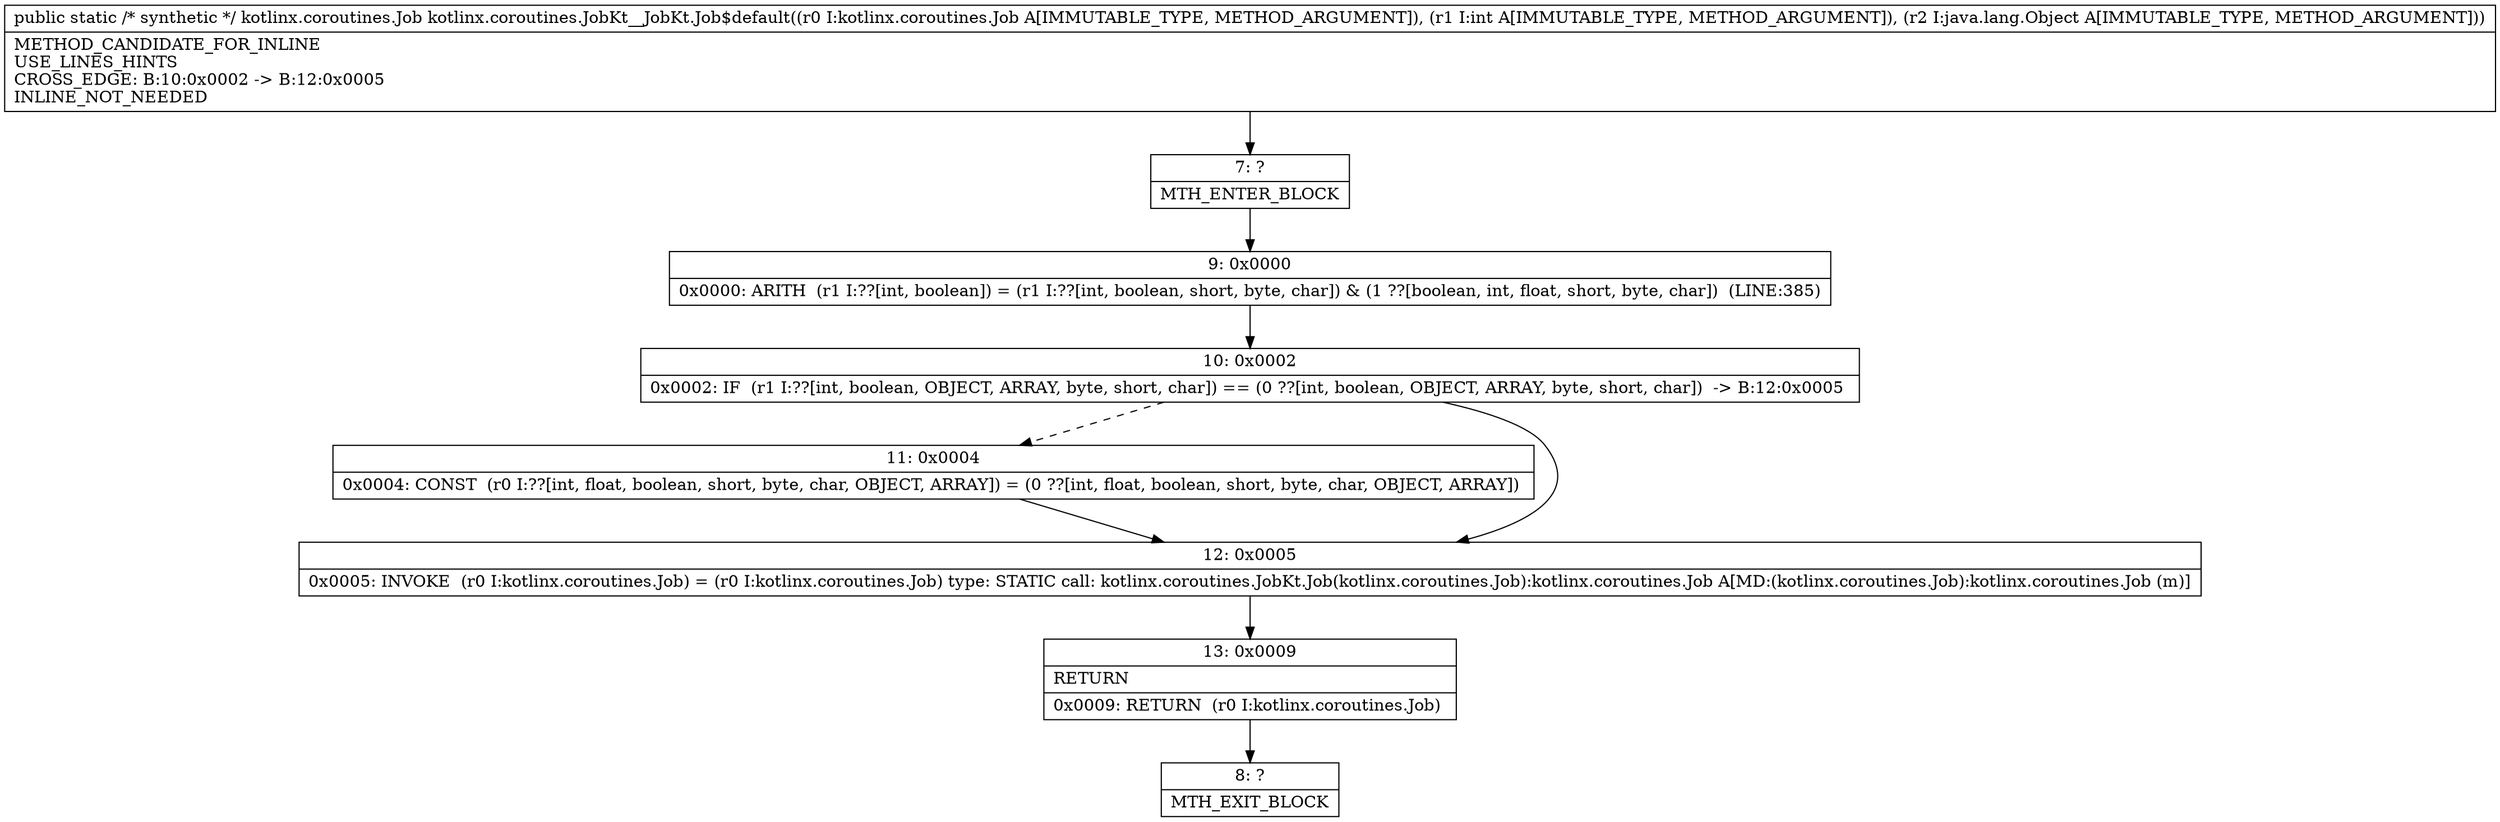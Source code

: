 digraph "CFG forkotlinx.coroutines.JobKt__JobKt.Job$default(Lkotlinx\/coroutines\/Job;ILjava\/lang\/Object;)Lkotlinx\/coroutines\/Job;" {
Node_7 [shape=record,label="{7\:\ ?|MTH_ENTER_BLOCK\l}"];
Node_9 [shape=record,label="{9\:\ 0x0000|0x0000: ARITH  (r1 I:??[int, boolean]) = (r1 I:??[int, boolean, short, byte, char]) & (1 ??[boolean, int, float, short, byte, char])  (LINE:385)\l}"];
Node_10 [shape=record,label="{10\:\ 0x0002|0x0002: IF  (r1 I:??[int, boolean, OBJECT, ARRAY, byte, short, char]) == (0 ??[int, boolean, OBJECT, ARRAY, byte, short, char])  \-\> B:12:0x0005 \l}"];
Node_11 [shape=record,label="{11\:\ 0x0004|0x0004: CONST  (r0 I:??[int, float, boolean, short, byte, char, OBJECT, ARRAY]) = (0 ??[int, float, boolean, short, byte, char, OBJECT, ARRAY]) \l}"];
Node_12 [shape=record,label="{12\:\ 0x0005|0x0005: INVOKE  (r0 I:kotlinx.coroutines.Job) = (r0 I:kotlinx.coroutines.Job) type: STATIC call: kotlinx.coroutines.JobKt.Job(kotlinx.coroutines.Job):kotlinx.coroutines.Job A[MD:(kotlinx.coroutines.Job):kotlinx.coroutines.Job (m)]\l}"];
Node_13 [shape=record,label="{13\:\ 0x0009|RETURN\l|0x0009: RETURN  (r0 I:kotlinx.coroutines.Job) \l}"];
Node_8 [shape=record,label="{8\:\ ?|MTH_EXIT_BLOCK\l}"];
MethodNode[shape=record,label="{public static \/* synthetic *\/ kotlinx.coroutines.Job kotlinx.coroutines.JobKt__JobKt.Job$default((r0 I:kotlinx.coroutines.Job A[IMMUTABLE_TYPE, METHOD_ARGUMENT]), (r1 I:int A[IMMUTABLE_TYPE, METHOD_ARGUMENT]), (r2 I:java.lang.Object A[IMMUTABLE_TYPE, METHOD_ARGUMENT]))  | METHOD_CANDIDATE_FOR_INLINE\lUSE_LINES_HINTS\lCROSS_EDGE: B:10:0x0002 \-\> B:12:0x0005\lINLINE_NOT_NEEDED\l}"];
MethodNode -> Node_7;Node_7 -> Node_9;
Node_9 -> Node_10;
Node_10 -> Node_11[style=dashed];
Node_10 -> Node_12;
Node_11 -> Node_12;
Node_12 -> Node_13;
Node_13 -> Node_8;
}

